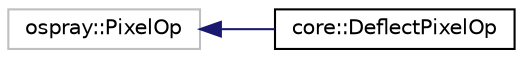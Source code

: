 digraph "Graphical Class Hierarchy"
{
 // LATEX_PDF_SIZE
  edge [fontname="Helvetica",fontsize="10",labelfontname="Helvetica",labelfontsize="10"];
  node [fontname="Helvetica",fontsize="10",shape=record];
  rankdir="LR";
  Node295 [label="ospray::PixelOp",height=0.2,width=0.4,color="grey75", fillcolor="white", style="filled",tooltip=" "];
  Node295 -> Node0 [dir="back",color="midnightblue",fontsize="10",style="solid",fontname="Helvetica"];
  Node0 [label="core::DeflectPixelOp",height=0.2,width=0.4,color="black", fillcolor="white", style="filled",URL="$da/d56/classcore_1_1DeflectPixelOp.html",tooltip=" "];
}
